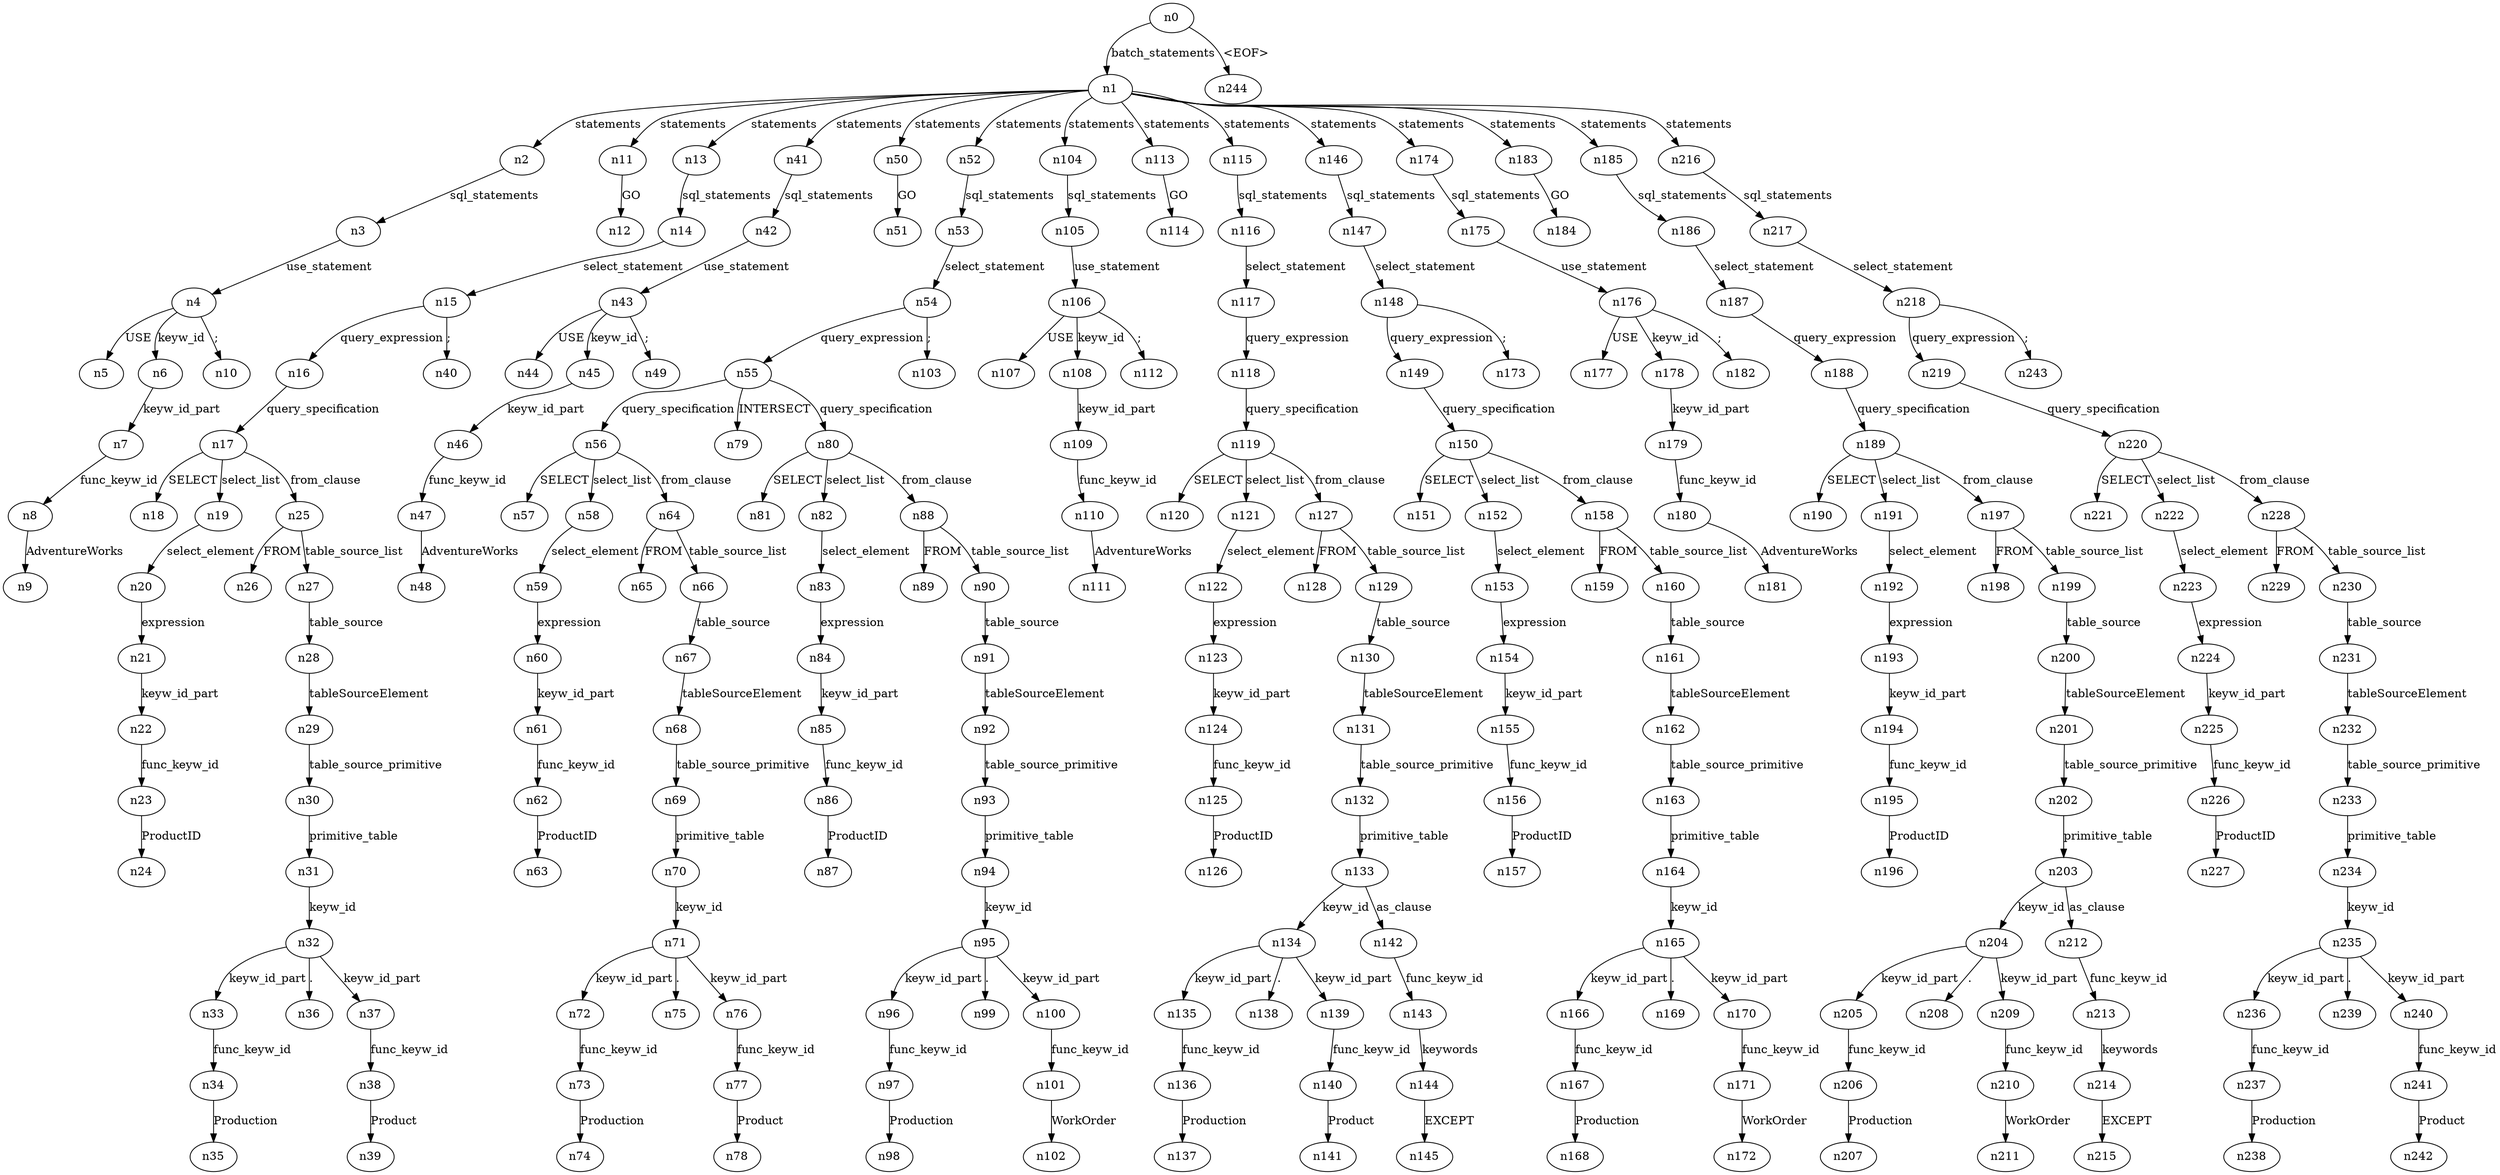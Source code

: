 digraph ParseTree {
  n0 -> n1 [label="batch_statements"];
  n1 -> n2 [label="statements"];
  n2 -> n3 [label="sql_statements"];
  n3 -> n4 [label="use_statement"];
  n4 -> n5 [label="USE"];
  n4 -> n6 [label="keyw_id"];
  n6 -> n7 [label="keyw_id_part"];
  n7 -> n8 [label="func_keyw_id"];
  n8 -> n9 [label="AdventureWorks"];
  n4 -> n10 [label=";"];
  n1 -> n11 [label="statements"];
  n11 -> n12 [label="GO"];
  n1 -> n13 [label="statements"];
  n13 -> n14 [label="sql_statements"];
  n14 -> n15 [label="select_statement"];
  n15 -> n16 [label="query_expression"];
  n16 -> n17 [label="query_specification"];
  n17 -> n18 [label="SELECT"];
  n17 -> n19 [label="select_list"];
  n19 -> n20 [label="select_element"];
  n20 -> n21 [label="expression"];
  n21 -> n22 [label="keyw_id_part"];
  n22 -> n23 [label="func_keyw_id"];
  n23 -> n24 [label="ProductID"];
  n17 -> n25 [label="from_clause"];
  n25 -> n26 [label="FROM"];
  n25 -> n27 [label="table_source_list"];
  n27 -> n28 [label="table_source"];
  n28 -> n29 [label="tableSourceElement"];
  n29 -> n30 [label="table_source_primitive"];
  n30 -> n31 [label="primitive_table"];
  n31 -> n32 [label="keyw_id"];
  n32 -> n33 [label="keyw_id_part"];
  n33 -> n34 [label="func_keyw_id"];
  n34 -> n35 [label="Production"];
  n32 -> n36 [label="."];
  n32 -> n37 [label="keyw_id_part"];
  n37 -> n38 [label="func_keyw_id"];
  n38 -> n39 [label="Product"];
  n15 -> n40 [label=";"];
  n1 -> n41 [label="statements"];
  n41 -> n42 [label="sql_statements"];
  n42 -> n43 [label="use_statement"];
  n43 -> n44 [label="USE"];
  n43 -> n45 [label="keyw_id"];
  n45 -> n46 [label="keyw_id_part"];
  n46 -> n47 [label="func_keyw_id"];
  n47 -> n48 [label="AdventureWorks"];
  n43 -> n49 [label=";"];
  n1 -> n50 [label="statements"];
  n50 -> n51 [label="GO"];
  n1 -> n52 [label="statements"];
  n52 -> n53 [label="sql_statements"];
  n53 -> n54 [label="select_statement"];
  n54 -> n55 [label="query_expression"];
  n55 -> n56 [label="query_specification"];
  n56 -> n57 [label="SELECT"];
  n56 -> n58 [label="select_list"];
  n58 -> n59 [label="select_element"];
  n59 -> n60 [label="expression"];
  n60 -> n61 [label="keyw_id_part"];
  n61 -> n62 [label="func_keyw_id"];
  n62 -> n63 [label="ProductID"];
  n56 -> n64 [label="from_clause"];
  n64 -> n65 [label="FROM"];
  n64 -> n66 [label="table_source_list"];
  n66 -> n67 [label="table_source"];
  n67 -> n68 [label="tableSourceElement"];
  n68 -> n69 [label="table_source_primitive"];
  n69 -> n70 [label="primitive_table"];
  n70 -> n71 [label="keyw_id"];
  n71 -> n72 [label="keyw_id_part"];
  n72 -> n73 [label="func_keyw_id"];
  n73 -> n74 [label="Production"];
  n71 -> n75 [label="."];
  n71 -> n76 [label="keyw_id_part"];
  n76 -> n77 [label="func_keyw_id"];
  n77 -> n78 [label="Product"];
  n55 -> n79 [label="INTERSECT"];
  n55 -> n80 [label="query_specification"];
  n80 -> n81 [label="SELECT"];
  n80 -> n82 [label="select_list"];
  n82 -> n83 [label="select_element"];
  n83 -> n84 [label="expression"];
  n84 -> n85 [label="keyw_id_part"];
  n85 -> n86 [label="func_keyw_id"];
  n86 -> n87 [label="ProductID"];
  n80 -> n88 [label="from_clause"];
  n88 -> n89 [label="FROM"];
  n88 -> n90 [label="table_source_list"];
  n90 -> n91 [label="table_source"];
  n91 -> n92 [label="tableSourceElement"];
  n92 -> n93 [label="table_source_primitive"];
  n93 -> n94 [label="primitive_table"];
  n94 -> n95 [label="keyw_id"];
  n95 -> n96 [label="keyw_id_part"];
  n96 -> n97 [label="func_keyw_id"];
  n97 -> n98 [label="Production"];
  n95 -> n99 [label="."];
  n95 -> n100 [label="keyw_id_part"];
  n100 -> n101 [label="func_keyw_id"];
  n101 -> n102 [label="WorkOrder"];
  n54 -> n103 [label=";"];
  n1 -> n104 [label="statements"];
  n104 -> n105 [label="sql_statements"];
  n105 -> n106 [label="use_statement"];
  n106 -> n107 [label="USE"];
  n106 -> n108 [label="keyw_id"];
  n108 -> n109 [label="keyw_id_part"];
  n109 -> n110 [label="func_keyw_id"];
  n110 -> n111 [label="AdventureWorks"];
  n106 -> n112 [label=";"];
  n1 -> n113 [label="statements"];
  n113 -> n114 [label="GO"];
  n1 -> n115 [label="statements"];
  n115 -> n116 [label="sql_statements"];
  n116 -> n117 [label="select_statement"];
  n117 -> n118 [label="query_expression"];
  n118 -> n119 [label="query_specification"];
  n119 -> n120 [label="SELECT"];
  n119 -> n121 [label="select_list"];
  n121 -> n122 [label="select_element"];
  n122 -> n123 [label="expression"];
  n123 -> n124 [label="keyw_id_part"];
  n124 -> n125 [label="func_keyw_id"];
  n125 -> n126 [label="ProductID"];
  n119 -> n127 [label="from_clause"];
  n127 -> n128 [label="FROM"];
  n127 -> n129 [label="table_source_list"];
  n129 -> n130 [label="table_source"];
  n130 -> n131 [label="tableSourceElement"];
  n131 -> n132 [label="table_source_primitive"];
  n132 -> n133 [label="primitive_table"];
  n133 -> n134 [label="keyw_id"];
  n134 -> n135 [label="keyw_id_part"];
  n135 -> n136 [label="func_keyw_id"];
  n136 -> n137 [label="Production"];
  n134 -> n138 [label="."];
  n134 -> n139 [label="keyw_id_part"];
  n139 -> n140 [label="func_keyw_id"];
  n140 -> n141 [label="Product"];
  n133 -> n142 [label="as_clause"];
  n142 -> n143 [label="func_keyw_id"];
  n143 -> n144 [label="keywords"];
  n144 -> n145 [label="EXCEPT"];
  n1 -> n146 [label="statements"];
  n146 -> n147 [label="sql_statements"];
  n147 -> n148 [label="select_statement"];
  n148 -> n149 [label="query_expression"];
  n149 -> n150 [label="query_specification"];
  n150 -> n151 [label="SELECT"];
  n150 -> n152 [label="select_list"];
  n152 -> n153 [label="select_element"];
  n153 -> n154 [label="expression"];
  n154 -> n155 [label="keyw_id_part"];
  n155 -> n156 [label="func_keyw_id"];
  n156 -> n157 [label="ProductID"];
  n150 -> n158 [label="from_clause"];
  n158 -> n159 [label="FROM"];
  n158 -> n160 [label="table_source_list"];
  n160 -> n161 [label="table_source"];
  n161 -> n162 [label="tableSourceElement"];
  n162 -> n163 [label="table_source_primitive"];
  n163 -> n164 [label="primitive_table"];
  n164 -> n165 [label="keyw_id"];
  n165 -> n166 [label="keyw_id_part"];
  n166 -> n167 [label="func_keyw_id"];
  n167 -> n168 [label="Production"];
  n165 -> n169 [label="."];
  n165 -> n170 [label="keyw_id_part"];
  n170 -> n171 [label="func_keyw_id"];
  n171 -> n172 [label="WorkOrder"];
  n148 -> n173 [label=";"];
  n1 -> n174 [label="statements"];
  n174 -> n175 [label="sql_statements"];
  n175 -> n176 [label="use_statement"];
  n176 -> n177 [label="USE"];
  n176 -> n178 [label="keyw_id"];
  n178 -> n179 [label="keyw_id_part"];
  n179 -> n180 [label="func_keyw_id"];
  n180 -> n181 [label="AdventureWorks"];
  n176 -> n182 [label=";"];
  n1 -> n183 [label="statements"];
  n183 -> n184 [label="GO"];
  n1 -> n185 [label="statements"];
  n185 -> n186 [label="sql_statements"];
  n186 -> n187 [label="select_statement"];
  n187 -> n188 [label="query_expression"];
  n188 -> n189 [label="query_specification"];
  n189 -> n190 [label="SELECT"];
  n189 -> n191 [label="select_list"];
  n191 -> n192 [label="select_element"];
  n192 -> n193 [label="expression"];
  n193 -> n194 [label="keyw_id_part"];
  n194 -> n195 [label="func_keyw_id"];
  n195 -> n196 [label="ProductID"];
  n189 -> n197 [label="from_clause"];
  n197 -> n198 [label="FROM"];
  n197 -> n199 [label="table_source_list"];
  n199 -> n200 [label="table_source"];
  n200 -> n201 [label="tableSourceElement"];
  n201 -> n202 [label="table_source_primitive"];
  n202 -> n203 [label="primitive_table"];
  n203 -> n204 [label="keyw_id"];
  n204 -> n205 [label="keyw_id_part"];
  n205 -> n206 [label="func_keyw_id"];
  n206 -> n207 [label="Production"];
  n204 -> n208 [label="."];
  n204 -> n209 [label="keyw_id_part"];
  n209 -> n210 [label="func_keyw_id"];
  n210 -> n211 [label="WorkOrder"];
  n203 -> n212 [label="as_clause"];
  n212 -> n213 [label="func_keyw_id"];
  n213 -> n214 [label="keywords"];
  n214 -> n215 [label="EXCEPT"];
  n1 -> n216 [label="statements"];
  n216 -> n217 [label="sql_statements"];
  n217 -> n218 [label="select_statement"];
  n218 -> n219 [label="query_expression"];
  n219 -> n220 [label="query_specification"];
  n220 -> n221 [label="SELECT"];
  n220 -> n222 [label="select_list"];
  n222 -> n223 [label="select_element"];
  n223 -> n224 [label="expression"];
  n224 -> n225 [label="keyw_id_part"];
  n225 -> n226 [label="func_keyw_id"];
  n226 -> n227 [label="ProductID"];
  n220 -> n228 [label="from_clause"];
  n228 -> n229 [label="FROM"];
  n228 -> n230 [label="table_source_list"];
  n230 -> n231 [label="table_source"];
  n231 -> n232 [label="tableSourceElement"];
  n232 -> n233 [label="table_source_primitive"];
  n233 -> n234 [label="primitive_table"];
  n234 -> n235 [label="keyw_id"];
  n235 -> n236 [label="keyw_id_part"];
  n236 -> n237 [label="func_keyw_id"];
  n237 -> n238 [label="Production"];
  n235 -> n239 [label="."];
  n235 -> n240 [label="keyw_id_part"];
  n240 -> n241 [label="func_keyw_id"];
  n241 -> n242 [label="Product"];
  n218 -> n243 [label=";"];
  n0 -> n244 [label="<EOF>"];
}